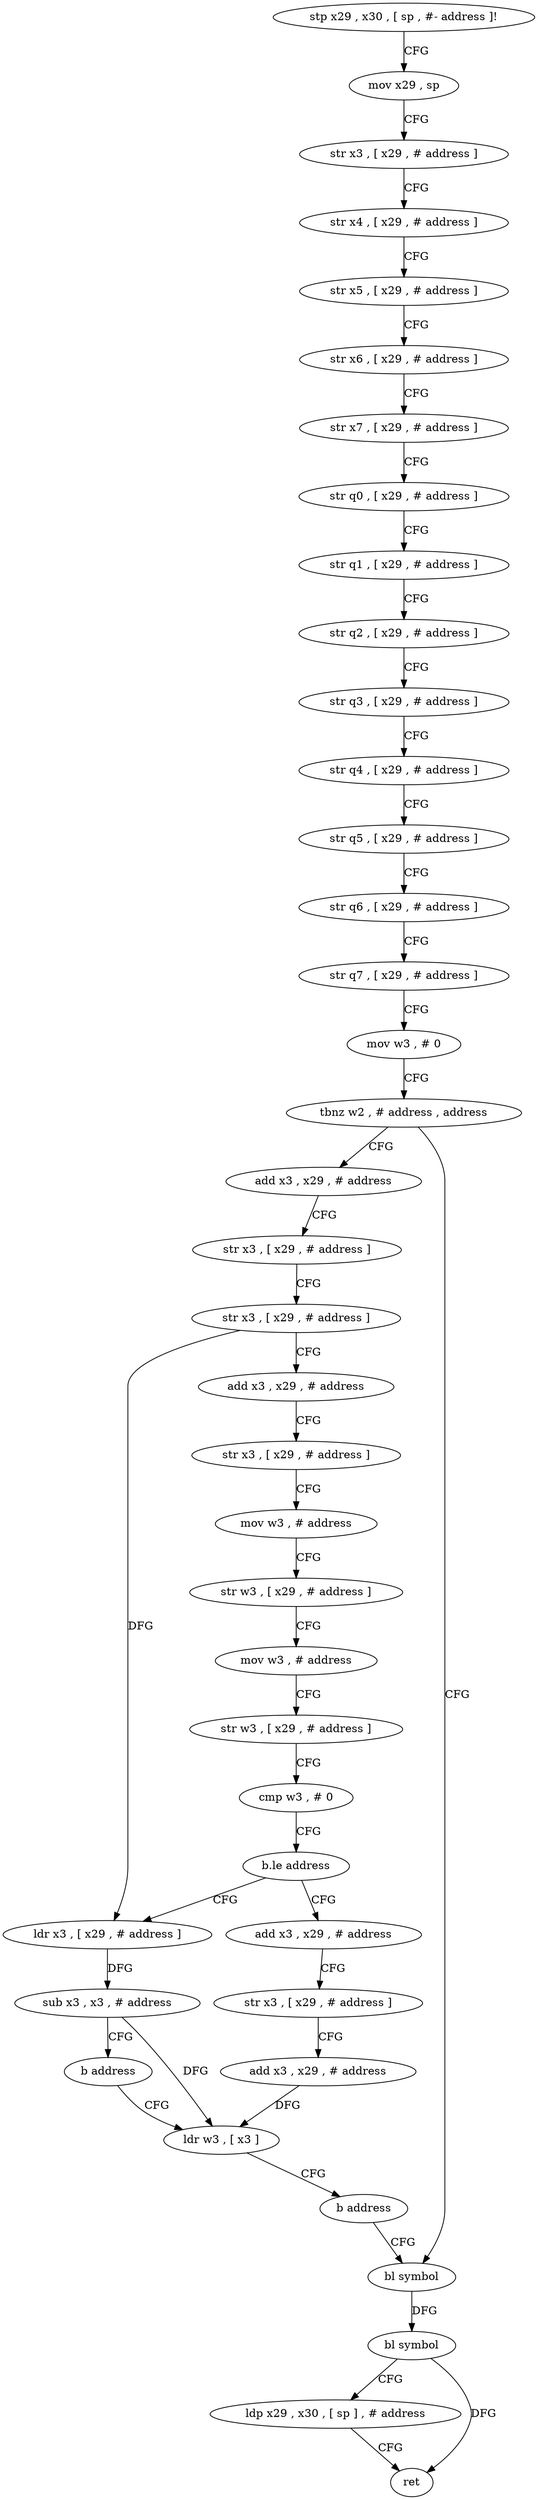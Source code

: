 digraph "func" {
"4298392" [label = "stp x29 , x30 , [ sp , #- address ]!" ]
"4298396" [label = "mov x29 , sp" ]
"4298400" [label = "str x3 , [ x29 , # address ]" ]
"4298404" [label = "str x4 , [ x29 , # address ]" ]
"4298408" [label = "str x5 , [ x29 , # address ]" ]
"4298412" [label = "str x6 , [ x29 , # address ]" ]
"4298416" [label = "str x7 , [ x29 , # address ]" ]
"4298420" [label = "str q0 , [ x29 , # address ]" ]
"4298424" [label = "str q1 , [ x29 , # address ]" ]
"4298428" [label = "str q2 , [ x29 , # address ]" ]
"4298432" [label = "str q3 , [ x29 , # address ]" ]
"4298436" [label = "str q4 , [ x29 , # address ]" ]
"4298440" [label = "str q5 , [ x29 , # address ]" ]
"4298444" [label = "str q6 , [ x29 , # address ]" ]
"4298448" [label = "str q7 , [ x29 , # address ]" ]
"4298452" [label = "mov w3 , # 0" ]
"4298456" [label = "tbnz w2 , # address , address" ]
"4298476" [label = "add x3 , x29 , # address" ]
"4298460" [label = "bl symbol" ]
"4298480" [label = "str x3 , [ x29 , # address ]" ]
"4298484" [label = "str x3 , [ x29 , # address ]" ]
"4298488" [label = "add x3 , x29 , # address" ]
"4298492" [label = "str x3 , [ x29 , # address ]" ]
"4298496" [label = "mov w3 , # address" ]
"4298500" [label = "str w3 , [ x29 , # address ]" ]
"4298504" [label = "mov w3 , # address" ]
"4298508" [label = "str w3 , [ x29 , # address ]" ]
"4298512" [label = "cmp w3 , # 0" ]
"4298516" [label = "b.le address" ]
"4298540" [label = "ldr x3 , [ x29 , # address ]" ]
"4298520" [label = "add x3 , x29 , # address" ]
"4298464" [label = "bl symbol" ]
"4298468" [label = "ldp x29 , x30 , [ sp ] , # address" ]
"4298472" [label = "ret" ]
"4298544" [label = "sub x3 , x3 , # address" ]
"4298548" [label = "b address" ]
"4298532" [label = "ldr w3 , [ x3 ]" ]
"4298524" [label = "str x3 , [ x29 , # address ]" ]
"4298528" [label = "add x3 , x29 , # address" ]
"4298536" [label = "b address" ]
"4298392" -> "4298396" [ label = "CFG" ]
"4298396" -> "4298400" [ label = "CFG" ]
"4298400" -> "4298404" [ label = "CFG" ]
"4298404" -> "4298408" [ label = "CFG" ]
"4298408" -> "4298412" [ label = "CFG" ]
"4298412" -> "4298416" [ label = "CFG" ]
"4298416" -> "4298420" [ label = "CFG" ]
"4298420" -> "4298424" [ label = "CFG" ]
"4298424" -> "4298428" [ label = "CFG" ]
"4298428" -> "4298432" [ label = "CFG" ]
"4298432" -> "4298436" [ label = "CFG" ]
"4298436" -> "4298440" [ label = "CFG" ]
"4298440" -> "4298444" [ label = "CFG" ]
"4298444" -> "4298448" [ label = "CFG" ]
"4298448" -> "4298452" [ label = "CFG" ]
"4298452" -> "4298456" [ label = "CFG" ]
"4298456" -> "4298476" [ label = "CFG" ]
"4298456" -> "4298460" [ label = "CFG" ]
"4298476" -> "4298480" [ label = "CFG" ]
"4298460" -> "4298464" [ label = "DFG" ]
"4298480" -> "4298484" [ label = "CFG" ]
"4298484" -> "4298488" [ label = "CFG" ]
"4298484" -> "4298540" [ label = "DFG" ]
"4298488" -> "4298492" [ label = "CFG" ]
"4298492" -> "4298496" [ label = "CFG" ]
"4298496" -> "4298500" [ label = "CFG" ]
"4298500" -> "4298504" [ label = "CFG" ]
"4298504" -> "4298508" [ label = "CFG" ]
"4298508" -> "4298512" [ label = "CFG" ]
"4298512" -> "4298516" [ label = "CFG" ]
"4298516" -> "4298540" [ label = "CFG" ]
"4298516" -> "4298520" [ label = "CFG" ]
"4298540" -> "4298544" [ label = "DFG" ]
"4298520" -> "4298524" [ label = "CFG" ]
"4298464" -> "4298468" [ label = "CFG" ]
"4298464" -> "4298472" [ label = "DFG" ]
"4298468" -> "4298472" [ label = "CFG" ]
"4298544" -> "4298548" [ label = "CFG" ]
"4298544" -> "4298532" [ label = "DFG" ]
"4298548" -> "4298532" [ label = "CFG" ]
"4298532" -> "4298536" [ label = "CFG" ]
"4298524" -> "4298528" [ label = "CFG" ]
"4298528" -> "4298532" [ label = "DFG" ]
"4298536" -> "4298460" [ label = "CFG" ]
}
